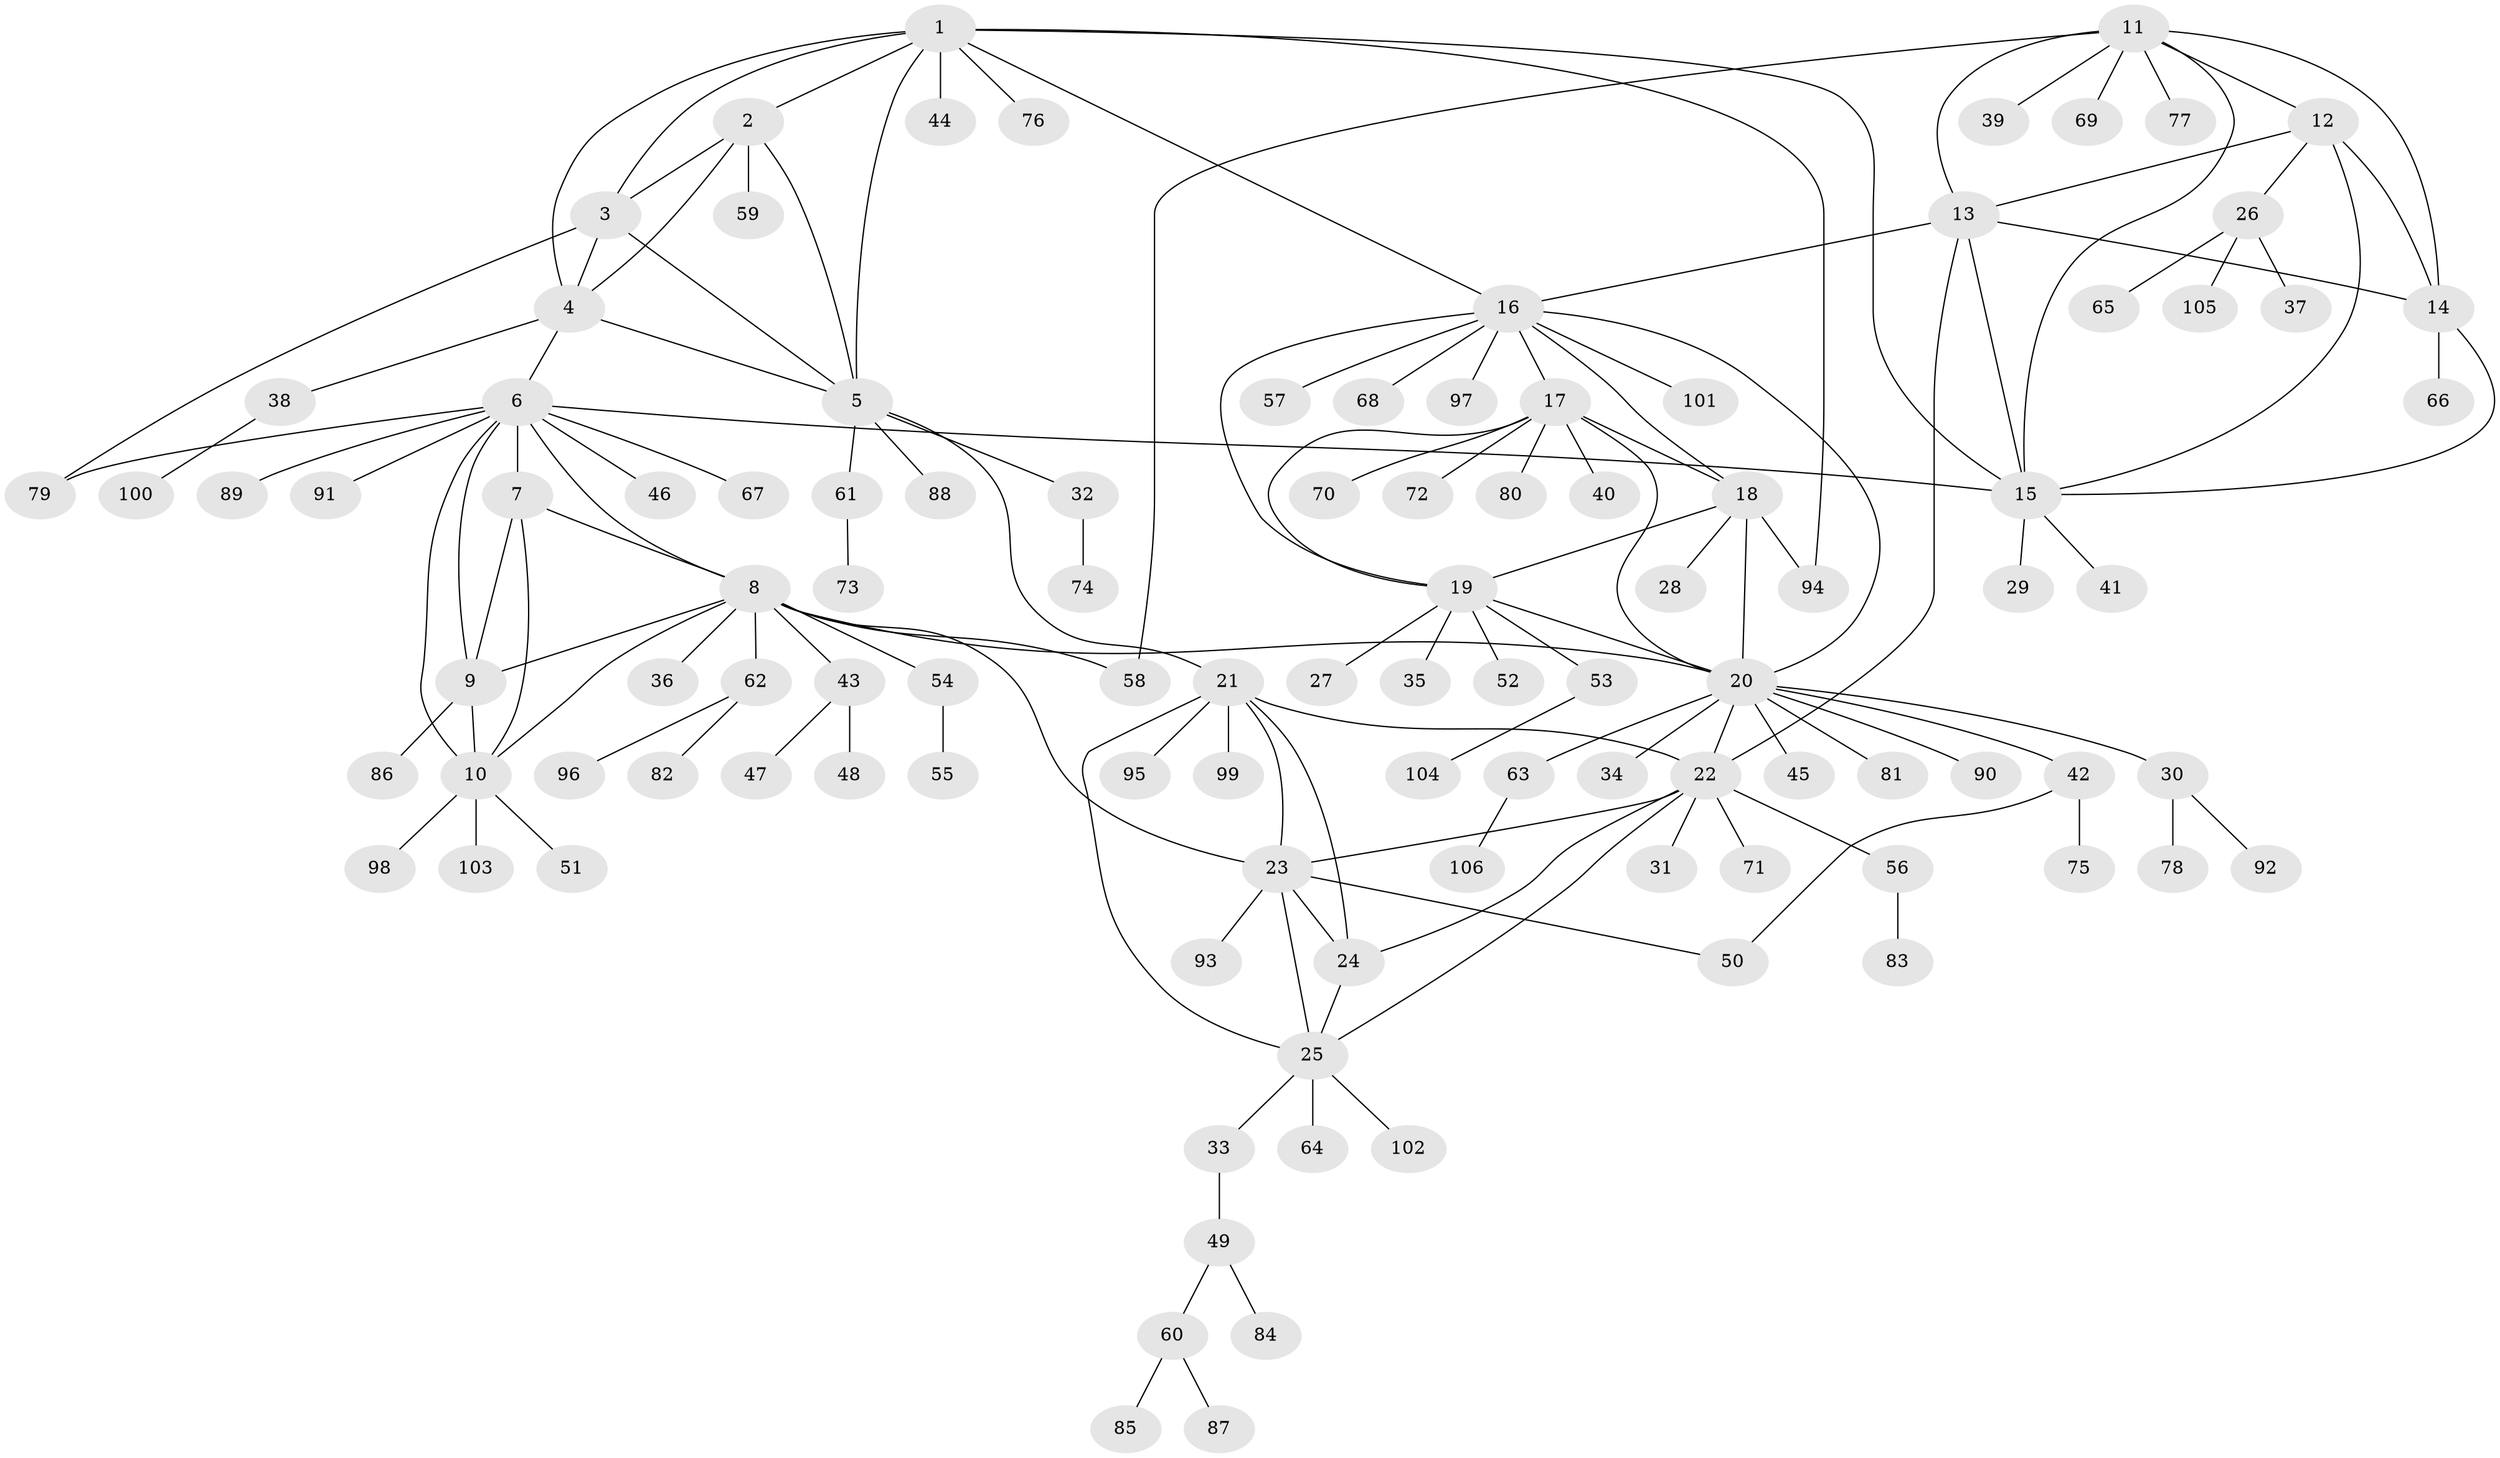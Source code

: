 // Generated by graph-tools (version 1.1) at 2025/15/03/09/25 04:15:46]
// undirected, 106 vertices, 145 edges
graph export_dot {
graph [start="1"]
  node [color=gray90,style=filled];
  1;
  2;
  3;
  4;
  5;
  6;
  7;
  8;
  9;
  10;
  11;
  12;
  13;
  14;
  15;
  16;
  17;
  18;
  19;
  20;
  21;
  22;
  23;
  24;
  25;
  26;
  27;
  28;
  29;
  30;
  31;
  32;
  33;
  34;
  35;
  36;
  37;
  38;
  39;
  40;
  41;
  42;
  43;
  44;
  45;
  46;
  47;
  48;
  49;
  50;
  51;
  52;
  53;
  54;
  55;
  56;
  57;
  58;
  59;
  60;
  61;
  62;
  63;
  64;
  65;
  66;
  67;
  68;
  69;
  70;
  71;
  72;
  73;
  74;
  75;
  76;
  77;
  78;
  79;
  80;
  81;
  82;
  83;
  84;
  85;
  86;
  87;
  88;
  89;
  90;
  91;
  92;
  93;
  94;
  95;
  96;
  97;
  98;
  99;
  100;
  101;
  102;
  103;
  104;
  105;
  106;
  1 -- 2;
  1 -- 3;
  1 -- 4;
  1 -- 5;
  1 -- 15;
  1 -- 16;
  1 -- 44;
  1 -- 76;
  1 -- 94;
  2 -- 3;
  2 -- 4;
  2 -- 5;
  2 -- 59;
  3 -- 4;
  3 -- 5;
  3 -- 79;
  4 -- 5;
  4 -- 6;
  4 -- 38;
  5 -- 21;
  5 -- 32;
  5 -- 61;
  5 -- 88;
  6 -- 7;
  6 -- 8;
  6 -- 9;
  6 -- 10;
  6 -- 15;
  6 -- 46;
  6 -- 67;
  6 -- 79;
  6 -- 89;
  6 -- 91;
  7 -- 8;
  7 -- 9;
  7 -- 10;
  8 -- 9;
  8 -- 10;
  8 -- 20;
  8 -- 23;
  8 -- 36;
  8 -- 43;
  8 -- 54;
  8 -- 58;
  8 -- 62;
  9 -- 10;
  9 -- 86;
  10 -- 51;
  10 -- 98;
  10 -- 103;
  11 -- 12;
  11 -- 13;
  11 -- 14;
  11 -- 15;
  11 -- 39;
  11 -- 58;
  11 -- 69;
  11 -- 77;
  12 -- 13;
  12 -- 14;
  12 -- 15;
  12 -- 26;
  13 -- 14;
  13 -- 15;
  13 -- 16;
  13 -- 22;
  14 -- 15;
  14 -- 66;
  15 -- 29;
  15 -- 41;
  16 -- 17;
  16 -- 18;
  16 -- 19;
  16 -- 20;
  16 -- 57;
  16 -- 68;
  16 -- 97;
  16 -- 101;
  17 -- 18;
  17 -- 19;
  17 -- 20;
  17 -- 40;
  17 -- 70;
  17 -- 72;
  17 -- 80;
  18 -- 19;
  18 -- 20;
  18 -- 28;
  18 -- 94;
  19 -- 20;
  19 -- 27;
  19 -- 35;
  19 -- 52;
  19 -- 53;
  20 -- 22;
  20 -- 30;
  20 -- 34;
  20 -- 42;
  20 -- 45;
  20 -- 63;
  20 -- 81;
  20 -- 90;
  21 -- 22;
  21 -- 23;
  21 -- 24;
  21 -- 25;
  21 -- 95;
  21 -- 99;
  22 -- 23;
  22 -- 24;
  22 -- 25;
  22 -- 31;
  22 -- 56;
  22 -- 71;
  23 -- 24;
  23 -- 25;
  23 -- 50;
  23 -- 93;
  24 -- 25;
  25 -- 33;
  25 -- 64;
  25 -- 102;
  26 -- 37;
  26 -- 65;
  26 -- 105;
  30 -- 78;
  30 -- 92;
  32 -- 74;
  33 -- 49;
  38 -- 100;
  42 -- 50;
  42 -- 75;
  43 -- 47;
  43 -- 48;
  49 -- 60;
  49 -- 84;
  53 -- 104;
  54 -- 55;
  56 -- 83;
  60 -- 85;
  60 -- 87;
  61 -- 73;
  62 -- 82;
  62 -- 96;
  63 -- 106;
}
